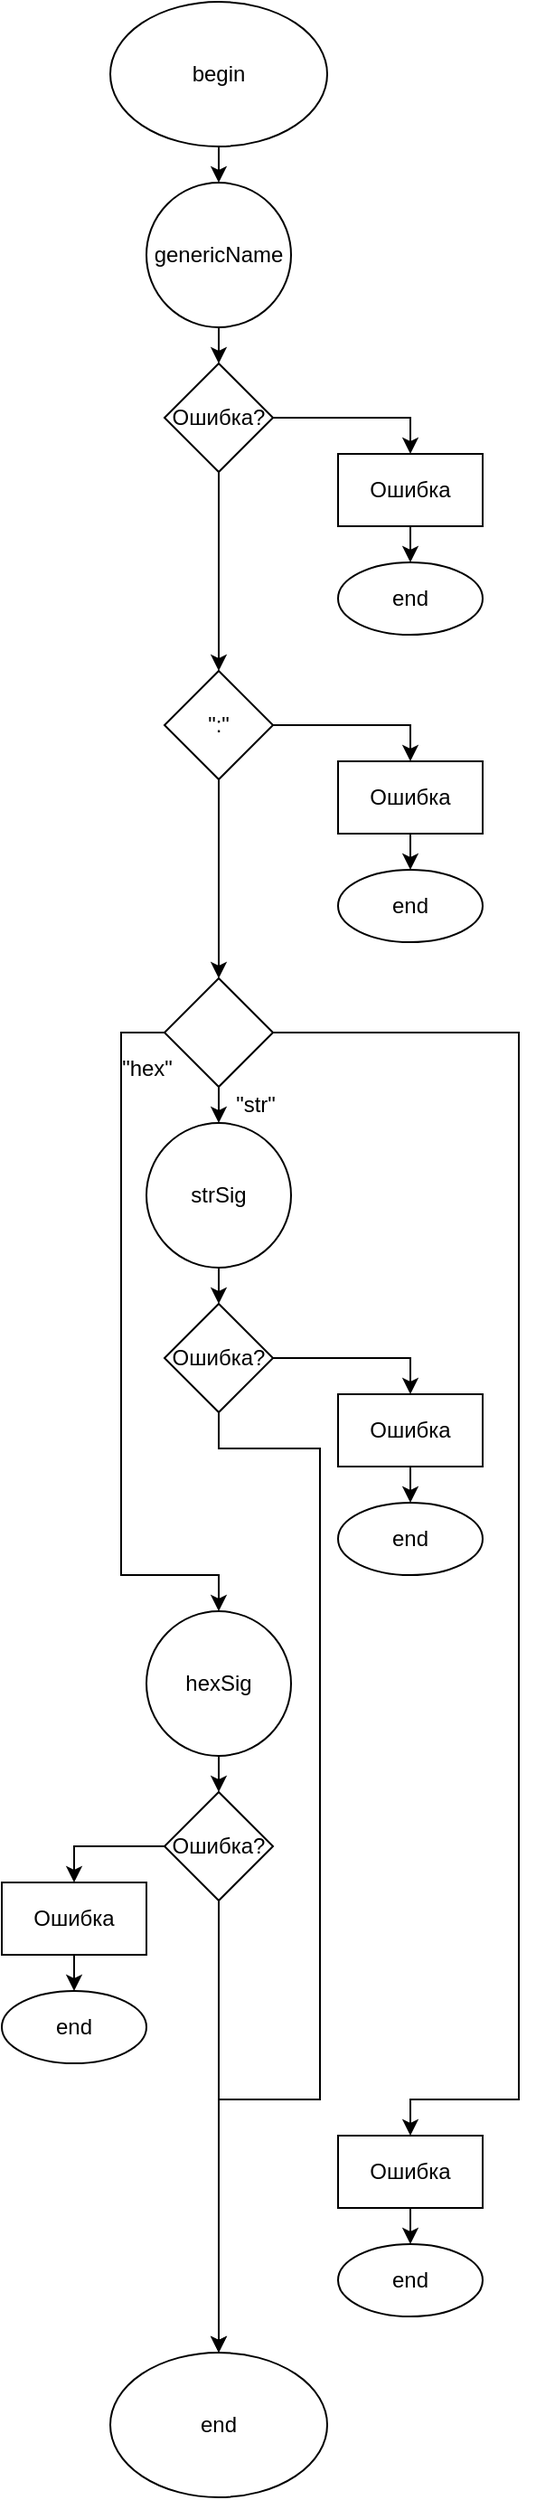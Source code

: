 <mxfile version="13.7.9" type="device"><diagram id="9MLYM_PPPZ4n45GUwmFP" name="Страница 1"><mxGraphModel dx="1024" dy="601" grid="1" gridSize="10" guides="1" tooltips="1" connect="1" arrows="1" fold="1" page="1" pageScale="1" pageWidth="827" pageHeight="1169" math="0" shadow="0"><root><mxCell id="0"/><mxCell id="1" parent="0"/><mxCell id="Yy8Z8lJb8kHm7dpEIYuj-17" style="edgeStyle=orthogonalEdgeStyle;rounded=0;orthogonalLoop=1;jettySize=auto;html=1;exitX=0.5;exitY=1;exitDx=0;exitDy=0;entryX=0.5;entryY=0;entryDx=0;entryDy=0;" edge="1" parent="1" source="Yy8Z8lJb8kHm7dpEIYuj-1" target="Yy8Z8lJb8kHm7dpEIYuj-3"><mxGeometry relative="1" as="geometry"/></mxCell><mxCell id="Yy8Z8lJb8kHm7dpEIYuj-1" value="begin" style="ellipse;whiteSpace=wrap;html=1;" vertex="1" parent="1"><mxGeometry x="354" y="40" width="120" height="80" as="geometry"/></mxCell><mxCell id="Yy8Z8lJb8kHm7dpEIYuj-2" style="edgeStyle=orthogonalEdgeStyle;rounded=0;orthogonalLoop=1;jettySize=auto;html=1;exitX=0.5;exitY=1;exitDx=0;exitDy=0;entryX=0.5;entryY=0;entryDx=0;entryDy=0;" edge="1" parent="1" source="Yy8Z8lJb8kHm7dpEIYuj-3" target="Yy8Z8lJb8kHm7dpEIYuj-5"><mxGeometry relative="1" as="geometry"/></mxCell><mxCell id="Yy8Z8lJb8kHm7dpEIYuj-3" value="genericName" style="ellipse;whiteSpace=wrap;html=1;aspect=fixed;" vertex="1" parent="1"><mxGeometry x="374" y="140" width="80" height="80" as="geometry"/></mxCell><mxCell id="Yy8Z8lJb8kHm7dpEIYuj-4" style="edgeStyle=orthogonalEdgeStyle;rounded=0;orthogonalLoop=1;jettySize=auto;html=1;exitX=1;exitY=0.5;exitDx=0;exitDy=0;entryX=0.5;entryY=0;entryDx=0;entryDy=0;" edge="1" parent="1" source="Yy8Z8lJb8kHm7dpEIYuj-5" target="Yy8Z8lJb8kHm7dpEIYuj-7"><mxGeometry relative="1" as="geometry"/></mxCell><mxCell id="Yy8Z8lJb8kHm7dpEIYuj-14" style="edgeStyle=orthogonalEdgeStyle;rounded=0;orthogonalLoop=1;jettySize=auto;html=1;exitX=0.5;exitY=1;exitDx=0;exitDy=0;entryX=0.5;entryY=0;entryDx=0;entryDy=0;" edge="1" parent="1" source="Yy8Z8lJb8kHm7dpEIYuj-5" target="Yy8Z8lJb8kHm7dpEIYuj-10"><mxGeometry relative="1" as="geometry"/></mxCell><mxCell id="Yy8Z8lJb8kHm7dpEIYuj-5" value="Ошибка?" style="rhombus;whiteSpace=wrap;html=1;" vertex="1" parent="1"><mxGeometry x="384" y="240" width="60" height="60" as="geometry"/></mxCell><mxCell id="Yy8Z8lJb8kHm7dpEIYuj-6" style="edgeStyle=orthogonalEdgeStyle;rounded=0;orthogonalLoop=1;jettySize=auto;html=1;exitX=0.5;exitY=1;exitDx=0;exitDy=0;entryX=0.5;entryY=0;entryDx=0;entryDy=0;" edge="1" parent="1" source="Yy8Z8lJb8kHm7dpEIYuj-7" target="Yy8Z8lJb8kHm7dpEIYuj-8"><mxGeometry relative="1" as="geometry"/></mxCell><mxCell id="Yy8Z8lJb8kHm7dpEIYuj-7" value="Ошибка" style="rounded=0;whiteSpace=wrap;html=1;" vertex="1" parent="1"><mxGeometry x="480" y="290" width="80" height="40" as="geometry"/></mxCell><mxCell id="Yy8Z8lJb8kHm7dpEIYuj-8" value="end" style="ellipse;whiteSpace=wrap;html=1;" vertex="1" parent="1"><mxGeometry x="480" y="350" width="80" height="40" as="geometry"/></mxCell><mxCell id="Yy8Z8lJb8kHm7dpEIYuj-9" style="edgeStyle=orthogonalEdgeStyle;rounded=0;orthogonalLoop=1;jettySize=auto;html=1;exitX=1;exitY=0.5;exitDx=0;exitDy=0;entryX=0.5;entryY=0;entryDx=0;entryDy=0;" edge="1" parent="1" source="Yy8Z8lJb8kHm7dpEIYuj-10" target="Yy8Z8lJb8kHm7dpEIYuj-12"><mxGeometry relative="1" as="geometry"/></mxCell><mxCell id="Yy8Z8lJb8kHm7dpEIYuj-16" style="edgeStyle=orthogonalEdgeStyle;rounded=0;orthogonalLoop=1;jettySize=auto;html=1;exitX=0.5;exitY=1;exitDx=0;exitDy=0;entryX=0.5;entryY=0;entryDx=0;entryDy=0;" edge="1" parent="1" source="Yy8Z8lJb8kHm7dpEIYuj-10" target="Yy8Z8lJb8kHm7dpEIYuj-15"><mxGeometry relative="1" as="geometry"/></mxCell><mxCell id="Yy8Z8lJb8kHm7dpEIYuj-10" value="&quot;:&quot;" style="rhombus;whiteSpace=wrap;html=1;" vertex="1" parent="1"><mxGeometry x="384" y="410" width="60" height="60" as="geometry"/></mxCell><mxCell id="Yy8Z8lJb8kHm7dpEIYuj-11" style="edgeStyle=orthogonalEdgeStyle;rounded=0;orthogonalLoop=1;jettySize=auto;html=1;exitX=0.5;exitY=1;exitDx=0;exitDy=0;entryX=0.5;entryY=0;entryDx=0;entryDy=0;" edge="1" parent="1" source="Yy8Z8lJb8kHm7dpEIYuj-12" target="Yy8Z8lJb8kHm7dpEIYuj-13"><mxGeometry relative="1" as="geometry"/></mxCell><mxCell id="Yy8Z8lJb8kHm7dpEIYuj-12" value="Ошибка" style="rounded=0;whiteSpace=wrap;html=1;" vertex="1" parent="1"><mxGeometry x="480" y="460" width="80" height="40" as="geometry"/></mxCell><mxCell id="Yy8Z8lJb8kHm7dpEIYuj-13" value="end" style="ellipse;whiteSpace=wrap;html=1;" vertex="1" parent="1"><mxGeometry x="480" y="520" width="80" height="40" as="geometry"/></mxCell><mxCell id="Yy8Z8lJb8kHm7dpEIYuj-25" style="edgeStyle=orthogonalEdgeStyle;rounded=0;orthogonalLoop=1;jettySize=auto;html=1;exitX=0.5;exitY=1;exitDx=0;exitDy=0;entryX=0.5;entryY=0;entryDx=0;entryDy=0;" edge="1" parent="1" source="Yy8Z8lJb8kHm7dpEIYuj-15" target="Yy8Z8lJb8kHm7dpEIYuj-19"><mxGeometry relative="1" as="geometry"/></mxCell><mxCell id="Yy8Z8lJb8kHm7dpEIYuj-35" style="edgeStyle=orthogonalEdgeStyle;rounded=0;orthogonalLoop=1;jettySize=auto;html=1;exitX=0;exitY=0.5;exitDx=0;exitDy=0;entryX=0.5;entryY=0;entryDx=0;entryDy=0;" edge="1" parent="1" source="Yy8Z8lJb8kHm7dpEIYuj-15" target="Yy8Z8lJb8kHm7dpEIYuj-28"><mxGeometry relative="1" as="geometry"><Array as="points"><mxPoint x="360" y="610"/><mxPoint x="360" y="910"/><mxPoint x="414" y="910"/></Array></mxGeometry></mxCell><mxCell id="Yy8Z8lJb8kHm7dpEIYuj-39" style="edgeStyle=orthogonalEdgeStyle;rounded=0;orthogonalLoop=1;jettySize=auto;html=1;exitX=1;exitY=0.5;exitDx=0;exitDy=0;entryX=0.5;entryY=0;entryDx=0;entryDy=0;" edge="1" parent="1" source="Yy8Z8lJb8kHm7dpEIYuj-15" target="Yy8Z8lJb8kHm7dpEIYuj-37"><mxGeometry relative="1" as="geometry"><Array as="points"><mxPoint x="580" y="610"/><mxPoint x="580" y="1200"/><mxPoint x="520" y="1200"/></Array></mxGeometry></mxCell><mxCell id="Yy8Z8lJb8kHm7dpEIYuj-15" value="" style="rhombus;whiteSpace=wrap;html=1;" vertex="1" parent="1"><mxGeometry x="384" y="580" width="60" height="60" as="geometry"/></mxCell><mxCell id="Yy8Z8lJb8kHm7dpEIYuj-18" style="edgeStyle=orthogonalEdgeStyle;rounded=0;orthogonalLoop=1;jettySize=auto;html=1;exitX=0.5;exitY=1;exitDx=0;exitDy=0;entryX=0.5;entryY=0;entryDx=0;entryDy=0;" edge="1" parent="1" source="Yy8Z8lJb8kHm7dpEIYuj-19" target="Yy8Z8lJb8kHm7dpEIYuj-21"><mxGeometry relative="1" as="geometry"/></mxCell><mxCell id="Yy8Z8lJb8kHm7dpEIYuj-19" value="strSig" style="ellipse;whiteSpace=wrap;html=1;aspect=fixed;" vertex="1" parent="1"><mxGeometry x="374" y="660" width="80" height="80" as="geometry"/></mxCell><mxCell id="Yy8Z8lJb8kHm7dpEIYuj-20" style="edgeStyle=orthogonalEdgeStyle;rounded=0;orthogonalLoop=1;jettySize=auto;html=1;exitX=1;exitY=0.5;exitDx=0;exitDy=0;entryX=0.5;entryY=0;entryDx=0;entryDy=0;" edge="1" parent="1" source="Yy8Z8lJb8kHm7dpEIYuj-21" target="Yy8Z8lJb8kHm7dpEIYuj-23"><mxGeometry relative="1" as="geometry"/></mxCell><mxCell id="Yy8Z8lJb8kHm7dpEIYuj-43" style="edgeStyle=orthogonalEdgeStyle;rounded=0;orthogonalLoop=1;jettySize=auto;html=1;exitX=0.5;exitY=1;exitDx=0;exitDy=0;entryX=0.5;entryY=0;entryDx=0;entryDy=0;" edge="1" parent="1" source="Yy8Z8lJb8kHm7dpEIYuj-21" target="Yy8Z8lJb8kHm7dpEIYuj-40"><mxGeometry relative="1" as="geometry"><Array as="points"><mxPoint x="414" y="840"/><mxPoint x="470" y="840"/><mxPoint x="470" y="1200"/><mxPoint x="414" y="1200"/></Array></mxGeometry></mxCell><mxCell id="Yy8Z8lJb8kHm7dpEIYuj-21" value="Ошибка?" style="rhombus;whiteSpace=wrap;html=1;" vertex="1" parent="1"><mxGeometry x="384" y="760" width="60" height="60" as="geometry"/></mxCell><mxCell id="Yy8Z8lJb8kHm7dpEIYuj-22" style="edgeStyle=orthogonalEdgeStyle;rounded=0;orthogonalLoop=1;jettySize=auto;html=1;exitX=0.5;exitY=1;exitDx=0;exitDy=0;entryX=0.5;entryY=0;entryDx=0;entryDy=0;" edge="1" parent="1" source="Yy8Z8lJb8kHm7dpEIYuj-23" target="Yy8Z8lJb8kHm7dpEIYuj-24"><mxGeometry relative="1" as="geometry"/></mxCell><mxCell id="Yy8Z8lJb8kHm7dpEIYuj-23" value="Ошибка" style="rounded=0;whiteSpace=wrap;html=1;" vertex="1" parent="1"><mxGeometry x="480" y="810" width="80" height="40" as="geometry"/></mxCell><mxCell id="Yy8Z8lJb8kHm7dpEIYuj-24" value="end" style="ellipse;whiteSpace=wrap;html=1;" vertex="1" parent="1"><mxGeometry x="480" y="870" width="80" height="40" as="geometry"/></mxCell><mxCell id="Yy8Z8lJb8kHm7dpEIYuj-26" value="&quot;str&quot;" style="text;html=1;align=center;verticalAlign=middle;resizable=0;points=[];autosize=1;" vertex="1" parent="1"><mxGeometry x="414" y="640" width="40" height="20" as="geometry"/></mxCell><mxCell id="Yy8Z8lJb8kHm7dpEIYuj-27" style="edgeStyle=orthogonalEdgeStyle;rounded=0;orthogonalLoop=1;jettySize=auto;html=1;exitX=0.5;exitY=1;exitDx=0;exitDy=0;entryX=0.5;entryY=0;entryDx=0;entryDy=0;" edge="1" parent="1" source="Yy8Z8lJb8kHm7dpEIYuj-28" target="Yy8Z8lJb8kHm7dpEIYuj-30"><mxGeometry relative="1" as="geometry"/></mxCell><mxCell id="Yy8Z8lJb8kHm7dpEIYuj-28" value="hexSig" style="ellipse;whiteSpace=wrap;html=1;aspect=fixed;" vertex="1" parent="1"><mxGeometry x="374" y="930" width="80" height="80" as="geometry"/></mxCell><mxCell id="Yy8Z8lJb8kHm7dpEIYuj-41" style="edgeStyle=orthogonalEdgeStyle;rounded=0;orthogonalLoop=1;jettySize=auto;html=1;exitX=0.5;exitY=1;exitDx=0;exitDy=0;entryX=0.5;entryY=0;entryDx=0;entryDy=0;" edge="1" parent="1" source="Yy8Z8lJb8kHm7dpEIYuj-30" target="Yy8Z8lJb8kHm7dpEIYuj-40"><mxGeometry relative="1" as="geometry"/></mxCell><mxCell id="Yy8Z8lJb8kHm7dpEIYuj-42" style="edgeStyle=orthogonalEdgeStyle;rounded=0;orthogonalLoop=1;jettySize=auto;html=1;exitX=0;exitY=0.5;exitDx=0;exitDy=0;entryX=0.5;entryY=0;entryDx=0;entryDy=0;" edge="1" parent="1" source="Yy8Z8lJb8kHm7dpEIYuj-30" target="Yy8Z8lJb8kHm7dpEIYuj-32"><mxGeometry relative="1" as="geometry"/></mxCell><mxCell id="Yy8Z8lJb8kHm7dpEIYuj-30" value="Ошибка?" style="rhombus;whiteSpace=wrap;html=1;" vertex="1" parent="1"><mxGeometry x="384" y="1030" width="60" height="60" as="geometry"/></mxCell><mxCell id="Yy8Z8lJb8kHm7dpEIYuj-31" style="edgeStyle=orthogonalEdgeStyle;rounded=0;orthogonalLoop=1;jettySize=auto;html=1;exitX=0.5;exitY=1;exitDx=0;exitDy=0;entryX=0.5;entryY=0;entryDx=0;entryDy=0;" edge="1" parent="1" source="Yy8Z8lJb8kHm7dpEIYuj-32" target="Yy8Z8lJb8kHm7dpEIYuj-33"><mxGeometry relative="1" as="geometry"/></mxCell><mxCell id="Yy8Z8lJb8kHm7dpEIYuj-32" value="Ошибка" style="rounded=0;whiteSpace=wrap;html=1;" vertex="1" parent="1"><mxGeometry x="294" y="1080" width="80" height="40" as="geometry"/></mxCell><mxCell id="Yy8Z8lJb8kHm7dpEIYuj-33" value="end" style="ellipse;whiteSpace=wrap;html=1;" vertex="1" parent="1"><mxGeometry x="294" y="1140" width="80" height="40" as="geometry"/></mxCell><mxCell id="Yy8Z8lJb8kHm7dpEIYuj-36" style="edgeStyle=orthogonalEdgeStyle;rounded=0;orthogonalLoop=1;jettySize=auto;html=1;exitX=0.5;exitY=1;exitDx=0;exitDy=0;entryX=0.5;entryY=0;entryDx=0;entryDy=0;" edge="1" parent="1" source="Yy8Z8lJb8kHm7dpEIYuj-37" target="Yy8Z8lJb8kHm7dpEIYuj-38"><mxGeometry relative="1" as="geometry"/></mxCell><mxCell id="Yy8Z8lJb8kHm7dpEIYuj-37" value="Ошибка" style="rounded=0;whiteSpace=wrap;html=1;" vertex="1" parent="1"><mxGeometry x="480" y="1220" width="80" height="40" as="geometry"/></mxCell><mxCell id="Yy8Z8lJb8kHm7dpEIYuj-38" value="end" style="ellipse;whiteSpace=wrap;html=1;" vertex="1" parent="1"><mxGeometry x="480" y="1280" width="80" height="40" as="geometry"/></mxCell><mxCell id="Yy8Z8lJb8kHm7dpEIYuj-40" value="end" style="ellipse;whiteSpace=wrap;html=1;" vertex="1" parent="1"><mxGeometry x="354" y="1340" width="120" height="80" as="geometry"/></mxCell><mxCell id="Yy8Z8lJb8kHm7dpEIYuj-44" value="&quot;hex&quot;" style="text;html=1;align=center;verticalAlign=middle;resizable=0;points=[];autosize=1;" vertex="1" parent="1"><mxGeometry x="354" y="620" width="40" height="20" as="geometry"/></mxCell></root></mxGraphModel></diagram></mxfile>